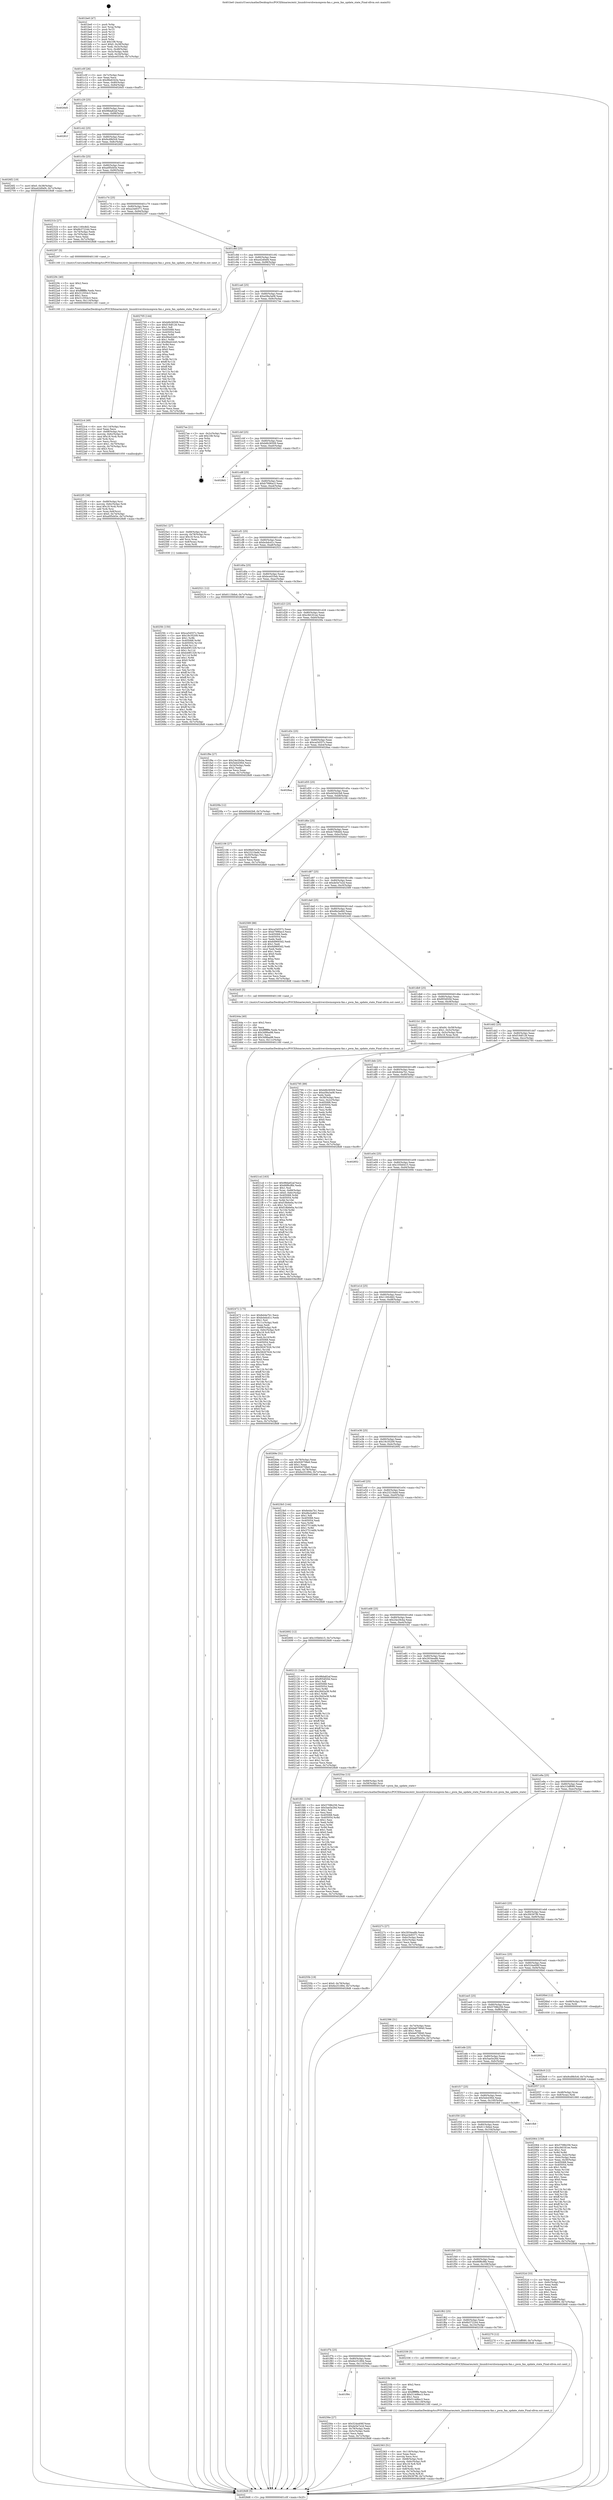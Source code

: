 digraph "0x401be0" {
  label = "0x401be0 (/mnt/c/Users/mathe/Desktop/tcc/POCII/binaries/extr_linuxdrivershwmonpwm-fan.c_pwm_fan_update_state_Final-ollvm.out::main(0))"
  labelloc = "t"
  node[shape=record]

  Entry [label="",width=0.3,height=0.3,shape=circle,fillcolor=black,style=filled]
  "0x401c0f" [label="{
     0x401c0f [26]\l
     | [instrs]\l
     &nbsp;&nbsp;0x401c0f \<+3\>: mov -0x7c(%rbp),%eax\l
     &nbsp;&nbsp;0x401c12 \<+2\>: mov %eax,%ecx\l
     &nbsp;&nbsp;0x401c14 \<+6\>: sub $0x96e6343e,%ecx\l
     &nbsp;&nbsp;0x401c1a \<+3\>: mov %eax,-0x80(%rbp)\l
     &nbsp;&nbsp;0x401c1d \<+6\>: mov %ecx,-0x84(%rbp)\l
     &nbsp;&nbsp;0x401c23 \<+6\>: je 00000000004026d5 \<main+0xaf5\>\l
  }"]
  "0x4026d5" [label="{
     0x4026d5\l
  }", style=dashed]
  "0x401c29" [label="{
     0x401c29 [25]\l
     | [instrs]\l
     &nbsp;&nbsp;0x401c29 \<+5\>: jmp 0000000000401c2e \<main+0x4e\>\l
     &nbsp;&nbsp;0x401c2e \<+3\>: mov -0x80(%rbp),%eax\l
     &nbsp;&nbsp;0x401c31 \<+5\>: sub $0x98da82af,%eax\l
     &nbsp;&nbsp;0x401c36 \<+6\>: mov %eax,-0x88(%rbp)\l
     &nbsp;&nbsp;0x401c3c \<+6\>: je 000000000040281f \<main+0xc3f\>\l
  }"]
  Exit [label="",width=0.3,height=0.3,shape=circle,fillcolor=black,style=filled,peripheries=2]
  "0x40281f" [label="{
     0x40281f\l
  }", style=dashed]
  "0x401c42" [label="{
     0x401c42 [25]\l
     | [instrs]\l
     &nbsp;&nbsp;0x401c42 \<+5\>: jmp 0000000000401c47 \<main+0x67\>\l
     &nbsp;&nbsp;0x401c47 \<+3\>: mov -0x80(%rbp),%eax\l
     &nbsp;&nbsp;0x401c4a \<+5\>: sub $0x9cd9b5c6,%eax\l
     &nbsp;&nbsp;0x401c4f \<+6\>: mov %eax,-0x8c(%rbp)\l
     &nbsp;&nbsp;0x401c55 \<+6\>: je 00000000004026f2 \<main+0xb12\>\l
  }"]
  "0x4026c9" [label="{
     0x4026c9 [12]\l
     | [instrs]\l
     &nbsp;&nbsp;0x4026c9 \<+7\>: movl $0x9cd9b5c6,-0x7c(%rbp)\l
     &nbsp;&nbsp;0x4026d0 \<+5\>: jmp 00000000004028d8 \<main+0xcf8\>\l
  }"]
  "0x4026f2" [label="{
     0x4026f2 [19]\l
     | [instrs]\l
     &nbsp;&nbsp;0x4026f2 \<+7\>: movl $0x0,-0x38(%rbp)\l
     &nbsp;&nbsp;0x4026f9 \<+7\>: movl $0xa42d0ef4,-0x7c(%rbp)\l
     &nbsp;&nbsp;0x402700 \<+5\>: jmp 00000000004028d8 \<main+0xcf8\>\l
  }"]
  "0x401c5b" [label="{
     0x401c5b [25]\l
     | [instrs]\l
     &nbsp;&nbsp;0x401c5b \<+5\>: jmp 0000000000401c60 \<main+0x80\>\l
     &nbsp;&nbsp;0x401c60 \<+3\>: mov -0x80(%rbp),%eax\l
     &nbsp;&nbsp;0x401c63 \<+5\>: sub $0xa0f5d45e,%eax\l
     &nbsp;&nbsp;0x401c68 \<+6\>: mov %eax,-0x90(%rbp)\l
     &nbsp;&nbsp;0x401c6e \<+6\>: je 000000000040231b \<main+0x73b\>\l
  }"]
  "0x4025fc" [label="{
     0x4025fc [150]\l
     | [instrs]\l
     &nbsp;&nbsp;0x4025fc \<+5\>: mov $0xca54557c,%edx\l
     &nbsp;&nbsp;0x402601 \<+5\>: mov $0x19c35209,%esi\l
     &nbsp;&nbsp;0x402606 \<+3\>: mov $0x1,%r8b\l
     &nbsp;&nbsp;0x402609 \<+8\>: mov 0x405068,%r9d\l
     &nbsp;&nbsp;0x402611 \<+8\>: mov 0x405054,%r10d\l
     &nbsp;&nbsp;0x402619 \<+3\>: mov %r9d,%r11d\l
     &nbsp;&nbsp;0x40261c \<+7\>: add $0xb49f1329,%r11d\l
     &nbsp;&nbsp;0x402623 \<+4\>: sub $0x1,%r11d\l
     &nbsp;&nbsp;0x402627 \<+7\>: sub $0xb49f1329,%r11d\l
     &nbsp;&nbsp;0x40262e \<+4\>: imul %r11d,%r9d\l
     &nbsp;&nbsp;0x402632 \<+4\>: and $0x1,%r9d\l
     &nbsp;&nbsp;0x402636 \<+4\>: cmp $0x0,%r9d\l
     &nbsp;&nbsp;0x40263a \<+3\>: sete %bl\l
     &nbsp;&nbsp;0x40263d \<+4\>: cmp $0xa,%r10d\l
     &nbsp;&nbsp;0x402641 \<+4\>: setl %r14b\l
     &nbsp;&nbsp;0x402645 \<+3\>: mov %bl,%r15b\l
     &nbsp;&nbsp;0x402648 \<+4\>: xor $0xff,%r15b\l
     &nbsp;&nbsp;0x40264c \<+3\>: mov %r14b,%r12b\l
     &nbsp;&nbsp;0x40264f \<+4\>: xor $0xff,%r12b\l
     &nbsp;&nbsp;0x402653 \<+4\>: xor $0x1,%r8b\l
     &nbsp;&nbsp;0x402657 \<+3\>: mov %r15b,%r13b\l
     &nbsp;&nbsp;0x40265a \<+4\>: and $0xff,%r13b\l
     &nbsp;&nbsp;0x40265e \<+3\>: and %r8b,%bl\l
     &nbsp;&nbsp;0x402661 \<+3\>: mov %r12b,%al\l
     &nbsp;&nbsp;0x402664 \<+2\>: and $0xff,%al\l
     &nbsp;&nbsp;0x402666 \<+3\>: and %r8b,%r14b\l
     &nbsp;&nbsp;0x402669 \<+3\>: or %bl,%r13b\l
     &nbsp;&nbsp;0x40266c \<+3\>: or %r14b,%al\l
     &nbsp;&nbsp;0x40266f \<+3\>: xor %al,%r13b\l
     &nbsp;&nbsp;0x402672 \<+3\>: or %r12b,%r15b\l
     &nbsp;&nbsp;0x402675 \<+4\>: xor $0xff,%r15b\l
     &nbsp;&nbsp;0x402679 \<+4\>: or $0x1,%r8b\l
     &nbsp;&nbsp;0x40267d \<+3\>: and %r8b,%r15b\l
     &nbsp;&nbsp;0x402680 \<+3\>: or %r15b,%r13b\l
     &nbsp;&nbsp;0x402683 \<+4\>: test $0x1,%r13b\l
     &nbsp;&nbsp;0x402687 \<+3\>: cmovne %esi,%edx\l
     &nbsp;&nbsp;0x40268a \<+3\>: mov %edx,-0x7c(%rbp)\l
     &nbsp;&nbsp;0x40268d \<+5\>: jmp 00000000004028d8 \<main+0xcf8\>\l
  }"]
  "0x40231b" [label="{
     0x40231b [27]\l
     | [instrs]\l
     &nbsp;&nbsp;0x40231b \<+5\>: mov $0x1160c8d2,%eax\l
     &nbsp;&nbsp;0x402320 \<+5\>: mov $0x6b372244,%ecx\l
     &nbsp;&nbsp;0x402325 \<+3\>: mov -0x74(%rbp),%edx\l
     &nbsp;&nbsp;0x402328 \<+3\>: cmp -0x70(%rbp),%edx\l
     &nbsp;&nbsp;0x40232b \<+3\>: cmovl %ecx,%eax\l
     &nbsp;&nbsp;0x40232e \<+3\>: mov %eax,-0x7c(%rbp)\l
     &nbsp;&nbsp;0x402331 \<+5\>: jmp 00000000004028d8 \<main+0xcf8\>\l
  }"]
  "0x401c74" [label="{
     0x401c74 [25]\l
     | [instrs]\l
     &nbsp;&nbsp;0x401c74 \<+5\>: jmp 0000000000401c79 \<main+0x99\>\l
     &nbsp;&nbsp;0x401c79 \<+3\>: mov -0x80(%rbp),%eax\l
     &nbsp;&nbsp;0x401c7c \<+5\>: sub $0xa24d0371,%eax\l
     &nbsp;&nbsp;0x401c81 \<+6\>: mov %eax,-0x94(%rbp)\l
     &nbsp;&nbsp;0x401c87 \<+6\>: je 0000000000402297 \<main+0x6b7\>\l
  }"]
  "0x401f94" [label="{
     0x401f94\l
  }", style=dashed]
  "0x402297" [label="{
     0x402297 [5]\l
     | [instrs]\l
     &nbsp;&nbsp;0x402297 \<+5\>: call 0000000000401160 \<next_i\>\l
     | [calls]\l
     &nbsp;&nbsp;0x401160 \{1\} (/mnt/c/Users/mathe/Desktop/tcc/POCII/binaries/extr_linuxdrivershwmonpwm-fan.c_pwm_fan_update_state_Final-ollvm.out::next_i)\l
  }"]
  "0x401c8d" [label="{
     0x401c8d [25]\l
     | [instrs]\l
     &nbsp;&nbsp;0x401c8d \<+5\>: jmp 0000000000401c92 \<main+0xb2\>\l
     &nbsp;&nbsp;0x401c92 \<+3\>: mov -0x80(%rbp),%eax\l
     &nbsp;&nbsp;0x401c95 \<+5\>: sub $0xa42d0ef4,%eax\l
     &nbsp;&nbsp;0x401c9a \<+6\>: mov %eax,-0x98(%rbp)\l
     &nbsp;&nbsp;0x401ca0 \<+6\>: je 0000000000402705 \<main+0xb25\>\l
  }"]
  "0x40256e" [label="{
     0x40256e [27]\l
     | [instrs]\l
     &nbsp;&nbsp;0x40256e \<+5\>: mov $0x524a406f,%eax\l
     &nbsp;&nbsp;0x402573 \<+5\>: mov $0xde5e7e2d,%ecx\l
     &nbsp;&nbsp;0x402578 \<+3\>: mov -0x78(%rbp),%edx\l
     &nbsp;&nbsp;0x40257b \<+3\>: cmp -0x5c(%rbp),%edx\l
     &nbsp;&nbsp;0x40257e \<+3\>: cmovl %ecx,%eax\l
     &nbsp;&nbsp;0x402581 \<+3\>: mov %eax,-0x7c(%rbp)\l
     &nbsp;&nbsp;0x402584 \<+5\>: jmp 00000000004028d8 \<main+0xcf8\>\l
  }"]
  "0x402705" [label="{
     0x402705 [144]\l
     | [instrs]\l
     &nbsp;&nbsp;0x402705 \<+5\>: mov $0xb6b36509,%eax\l
     &nbsp;&nbsp;0x40270a \<+5\>: mov $0xf19df128,%ecx\l
     &nbsp;&nbsp;0x40270f \<+2\>: mov $0x1,%dl\l
     &nbsp;&nbsp;0x402711 \<+7\>: mov 0x405068,%esi\l
     &nbsp;&nbsp;0x402718 \<+7\>: mov 0x405054,%edi\l
     &nbsp;&nbsp;0x40271f \<+3\>: mov %esi,%r8d\l
     &nbsp;&nbsp;0x402722 \<+7\>: add $0x96ed2445,%r8d\l
     &nbsp;&nbsp;0x402729 \<+4\>: sub $0x1,%r8d\l
     &nbsp;&nbsp;0x40272d \<+7\>: sub $0x96ed2445,%r8d\l
     &nbsp;&nbsp;0x402734 \<+4\>: imul %r8d,%esi\l
     &nbsp;&nbsp;0x402738 \<+3\>: and $0x1,%esi\l
     &nbsp;&nbsp;0x40273b \<+3\>: cmp $0x0,%esi\l
     &nbsp;&nbsp;0x40273e \<+4\>: sete %r9b\l
     &nbsp;&nbsp;0x402742 \<+3\>: cmp $0xa,%edi\l
     &nbsp;&nbsp;0x402745 \<+4\>: setl %r10b\l
     &nbsp;&nbsp;0x402749 \<+3\>: mov %r9b,%r11b\l
     &nbsp;&nbsp;0x40274c \<+4\>: xor $0xff,%r11b\l
     &nbsp;&nbsp;0x402750 \<+3\>: mov %r10b,%bl\l
     &nbsp;&nbsp;0x402753 \<+3\>: xor $0xff,%bl\l
     &nbsp;&nbsp;0x402756 \<+3\>: xor $0x0,%dl\l
     &nbsp;&nbsp;0x402759 \<+3\>: mov %r11b,%r14b\l
     &nbsp;&nbsp;0x40275c \<+4\>: and $0x0,%r14b\l
     &nbsp;&nbsp;0x402760 \<+3\>: and %dl,%r9b\l
     &nbsp;&nbsp;0x402763 \<+3\>: mov %bl,%r15b\l
     &nbsp;&nbsp;0x402766 \<+4\>: and $0x0,%r15b\l
     &nbsp;&nbsp;0x40276a \<+3\>: and %dl,%r10b\l
     &nbsp;&nbsp;0x40276d \<+3\>: or %r9b,%r14b\l
     &nbsp;&nbsp;0x402770 \<+3\>: or %r10b,%r15b\l
     &nbsp;&nbsp;0x402773 \<+3\>: xor %r15b,%r14b\l
     &nbsp;&nbsp;0x402776 \<+3\>: or %bl,%r11b\l
     &nbsp;&nbsp;0x402779 \<+4\>: xor $0xff,%r11b\l
     &nbsp;&nbsp;0x40277d \<+3\>: or $0x0,%dl\l
     &nbsp;&nbsp;0x402780 \<+3\>: and %dl,%r11b\l
     &nbsp;&nbsp;0x402783 \<+3\>: or %r11b,%r14b\l
     &nbsp;&nbsp;0x402786 \<+4\>: test $0x1,%r14b\l
     &nbsp;&nbsp;0x40278a \<+3\>: cmovne %ecx,%eax\l
     &nbsp;&nbsp;0x40278d \<+3\>: mov %eax,-0x7c(%rbp)\l
     &nbsp;&nbsp;0x402790 \<+5\>: jmp 00000000004028d8 \<main+0xcf8\>\l
  }"]
  "0x401ca6" [label="{
     0x401ca6 [25]\l
     | [instrs]\l
     &nbsp;&nbsp;0x401ca6 \<+5\>: jmp 0000000000401cab \<main+0xcb\>\l
     &nbsp;&nbsp;0x401cab \<+3\>: mov -0x80(%rbp),%eax\l
     &nbsp;&nbsp;0x401cae \<+5\>: sub $0xa58a3a08,%eax\l
     &nbsp;&nbsp;0x401cb3 \<+6\>: mov %eax,-0x9c(%rbp)\l
     &nbsp;&nbsp;0x401cb9 \<+6\>: je 00000000004027ee \<main+0xc0e\>\l
  }"]
  "0x40255b" [label="{
     0x40255b [19]\l
     | [instrs]\l
     &nbsp;&nbsp;0x40255b \<+7\>: movl $0x0,-0x78(%rbp)\l
     &nbsp;&nbsp;0x402562 \<+7\>: movl $0x6e251894,-0x7c(%rbp)\l
     &nbsp;&nbsp;0x402569 \<+5\>: jmp 00000000004028d8 \<main+0xcf8\>\l
  }"]
  "0x4027ee" [label="{
     0x4027ee [21]\l
     | [instrs]\l
     &nbsp;&nbsp;0x4027ee \<+3\>: mov -0x2c(%rbp),%eax\l
     &nbsp;&nbsp;0x4027f1 \<+7\>: add $0x108,%rsp\l
     &nbsp;&nbsp;0x4027f8 \<+1\>: pop %rbx\l
     &nbsp;&nbsp;0x4027f9 \<+2\>: pop %r12\l
     &nbsp;&nbsp;0x4027fb \<+2\>: pop %r13\l
     &nbsp;&nbsp;0x4027fd \<+2\>: pop %r14\l
     &nbsp;&nbsp;0x4027ff \<+2\>: pop %r15\l
     &nbsp;&nbsp;0x402801 \<+1\>: pop %rbp\l
     &nbsp;&nbsp;0x402802 \<+1\>: ret\l
  }"]
  "0x401cbf" [label="{
     0x401cbf [25]\l
     | [instrs]\l
     &nbsp;&nbsp;0x401cbf \<+5\>: jmp 0000000000401cc4 \<main+0xe4\>\l
     &nbsp;&nbsp;0x401cc4 \<+3\>: mov -0x80(%rbp),%eax\l
     &nbsp;&nbsp;0x401cc7 \<+5\>: sub $0xb6b36509,%eax\l
     &nbsp;&nbsp;0x401ccc \<+6\>: mov %eax,-0xa0(%rbp)\l
     &nbsp;&nbsp;0x401cd2 \<+6\>: je 00000000004028d1 \<main+0xcf1\>\l
  }"]
  "0x402472" [label="{
     0x402472 [175]\l
     | [instrs]\l
     &nbsp;&nbsp;0x402472 \<+5\>: mov $0xfe44a7b1,%ecx\l
     &nbsp;&nbsp;0x402477 \<+5\>: mov $0xbcbdcd1c,%edx\l
     &nbsp;&nbsp;0x40247c \<+3\>: mov $0x1,%sil\l
     &nbsp;&nbsp;0x40247f \<+6\>: mov -0x11c(%rbp),%edi\l
     &nbsp;&nbsp;0x402485 \<+3\>: imul %eax,%edi\l
     &nbsp;&nbsp;0x402488 \<+4\>: mov -0x68(%rbp),%r8\l
     &nbsp;&nbsp;0x40248c \<+4\>: movslq -0x6c(%rbp),%r9\l
     &nbsp;&nbsp;0x402490 \<+4\>: imul $0x18,%r9,%r9\l
     &nbsp;&nbsp;0x402494 \<+3\>: add %r9,%r8\l
     &nbsp;&nbsp;0x402497 \<+4\>: mov %edi,0x10(%r8)\l
     &nbsp;&nbsp;0x40249b \<+7\>: mov 0x405068,%eax\l
     &nbsp;&nbsp;0x4024a2 \<+7\>: mov 0x405054,%edi\l
     &nbsp;&nbsp;0x4024a9 \<+3\>: mov %eax,%r10d\l
     &nbsp;&nbsp;0x4024ac \<+7\>: sub $0x58267626,%r10d\l
     &nbsp;&nbsp;0x4024b3 \<+4\>: sub $0x1,%r10d\l
     &nbsp;&nbsp;0x4024b7 \<+7\>: add $0x58267626,%r10d\l
     &nbsp;&nbsp;0x4024be \<+4\>: imul %r10d,%eax\l
     &nbsp;&nbsp;0x4024c2 \<+3\>: and $0x1,%eax\l
     &nbsp;&nbsp;0x4024c5 \<+3\>: cmp $0x0,%eax\l
     &nbsp;&nbsp;0x4024c8 \<+4\>: sete %r11b\l
     &nbsp;&nbsp;0x4024cc \<+3\>: cmp $0xa,%edi\l
     &nbsp;&nbsp;0x4024cf \<+3\>: setl %bl\l
     &nbsp;&nbsp;0x4024d2 \<+3\>: mov %r11b,%r14b\l
     &nbsp;&nbsp;0x4024d5 \<+4\>: xor $0xff,%r14b\l
     &nbsp;&nbsp;0x4024d9 \<+3\>: mov %bl,%r15b\l
     &nbsp;&nbsp;0x4024dc \<+4\>: xor $0xff,%r15b\l
     &nbsp;&nbsp;0x4024e0 \<+4\>: xor $0x0,%sil\l
     &nbsp;&nbsp;0x4024e4 \<+3\>: mov %r14b,%r12b\l
     &nbsp;&nbsp;0x4024e7 \<+4\>: and $0x0,%r12b\l
     &nbsp;&nbsp;0x4024eb \<+3\>: and %sil,%r11b\l
     &nbsp;&nbsp;0x4024ee \<+3\>: mov %r15b,%r13b\l
     &nbsp;&nbsp;0x4024f1 \<+4\>: and $0x0,%r13b\l
     &nbsp;&nbsp;0x4024f5 \<+3\>: and %sil,%bl\l
     &nbsp;&nbsp;0x4024f8 \<+3\>: or %r11b,%r12b\l
     &nbsp;&nbsp;0x4024fb \<+3\>: or %bl,%r13b\l
     &nbsp;&nbsp;0x4024fe \<+3\>: xor %r13b,%r12b\l
     &nbsp;&nbsp;0x402501 \<+3\>: or %r15b,%r14b\l
     &nbsp;&nbsp;0x402504 \<+4\>: xor $0xff,%r14b\l
     &nbsp;&nbsp;0x402508 \<+4\>: or $0x0,%sil\l
     &nbsp;&nbsp;0x40250c \<+3\>: and %sil,%r14b\l
     &nbsp;&nbsp;0x40250f \<+3\>: or %r14b,%r12b\l
     &nbsp;&nbsp;0x402512 \<+4\>: test $0x1,%r12b\l
     &nbsp;&nbsp;0x402516 \<+3\>: cmovne %edx,%ecx\l
     &nbsp;&nbsp;0x402519 \<+3\>: mov %ecx,-0x7c(%rbp)\l
     &nbsp;&nbsp;0x40251c \<+5\>: jmp 00000000004028d8 \<main+0xcf8\>\l
  }"]
  "0x4028d1" [label="{
     0x4028d1\l
  }", style=dashed]
  "0x401cd8" [label="{
     0x401cd8 [25]\l
     | [instrs]\l
     &nbsp;&nbsp;0x401cd8 \<+5\>: jmp 0000000000401cdd \<main+0xfd\>\l
     &nbsp;&nbsp;0x401cdd \<+3\>: mov -0x80(%rbp),%eax\l
     &nbsp;&nbsp;0x401ce0 \<+5\>: sub $0xb7996ac3,%eax\l
     &nbsp;&nbsp;0x401ce5 \<+6\>: mov %eax,-0xa4(%rbp)\l
     &nbsp;&nbsp;0x401ceb \<+6\>: je 00000000004025e1 \<main+0xa01\>\l
  }"]
  "0x40244a" [label="{
     0x40244a [40]\l
     | [instrs]\l
     &nbsp;&nbsp;0x40244a \<+5\>: mov $0x2,%ecx\l
     &nbsp;&nbsp;0x40244f \<+1\>: cltd\l
     &nbsp;&nbsp;0x402450 \<+2\>: idiv %ecx\l
     &nbsp;&nbsp;0x402452 \<+6\>: imul $0xfffffffe,%edx,%ecx\l
     &nbsp;&nbsp;0x402458 \<+6\>: sub $0x3d9faa98,%ecx\l
     &nbsp;&nbsp;0x40245e \<+3\>: add $0x1,%ecx\l
     &nbsp;&nbsp;0x402461 \<+6\>: add $0x3d9faa98,%ecx\l
     &nbsp;&nbsp;0x402467 \<+6\>: mov %ecx,-0x11c(%rbp)\l
     &nbsp;&nbsp;0x40246d \<+5\>: call 0000000000401160 \<next_i\>\l
     | [calls]\l
     &nbsp;&nbsp;0x401160 \{1\} (/mnt/c/Users/mathe/Desktop/tcc/POCII/binaries/extr_linuxdrivershwmonpwm-fan.c_pwm_fan_update_state_Final-ollvm.out::next_i)\l
  }"]
  "0x4025e1" [label="{
     0x4025e1 [27]\l
     | [instrs]\l
     &nbsp;&nbsp;0x4025e1 \<+4\>: mov -0x68(%rbp),%rax\l
     &nbsp;&nbsp;0x4025e5 \<+4\>: movslq -0x78(%rbp),%rcx\l
     &nbsp;&nbsp;0x4025e9 \<+4\>: imul $0x18,%rcx,%rcx\l
     &nbsp;&nbsp;0x4025ed \<+3\>: add %rcx,%rax\l
     &nbsp;&nbsp;0x4025f0 \<+4\>: mov 0x8(%rax),%rax\l
     &nbsp;&nbsp;0x4025f4 \<+3\>: mov %rax,%rdi\l
     &nbsp;&nbsp;0x4025f7 \<+5\>: call 0000000000401030 \<free@plt\>\l
     | [calls]\l
     &nbsp;&nbsp;0x401030 \{1\} (unknown)\l
  }"]
  "0x401cf1" [label="{
     0x401cf1 [25]\l
     | [instrs]\l
     &nbsp;&nbsp;0x401cf1 \<+5\>: jmp 0000000000401cf6 \<main+0x116\>\l
     &nbsp;&nbsp;0x401cf6 \<+3\>: mov -0x80(%rbp),%eax\l
     &nbsp;&nbsp;0x401cf9 \<+5\>: sub $0xbcbdcd1c,%eax\l
     &nbsp;&nbsp;0x401cfe \<+6\>: mov %eax,-0xa8(%rbp)\l
     &nbsp;&nbsp;0x401d04 \<+6\>: je 0000000000402521 \<main+0x941\>\l
  }"]
  "0x402363" [label="{
     0x402363 [51]\l
     | [instrs]\l
     &nbsp;&nbsp;0x402363 \<+6\>: mov -0x118(%rbp),%ecx\l
     &nbsp;&nbsp;0x402369 \<+3\>: imul %eax,%ecx\l
     &nbsp;&nbsp;0x40236c \<+3\>: movslq %ecx,%rsi\l
     &nbsp;&nbsp;0x40236f \<+4\>: mov -0x68(%rbp),%rdi\l
     &nbsp;&nbsp;0x402373 \<+4\>: movslq -0x6c(%rbp),%r8\l
     &nbsp;&nbsp;0x402377 \<+4\>: imul $0x18,%r8,%r8\l
     &nbsp;&nbsp;0x40237b \<+3\>: add %r8,%rdi\l
     &nbsp;&nbsp;0x40237e \<+4\>: mov 0x8(%rdi),%rdi\l
     &nbsp;&nbsp;0x402382 \<+4\>: movslq -0x74(%rbp),%r8\l
     &nbsp;&nbsp;0x402386 \<+4\>: mov %rsi,(%rdi,%r8,8)\l
     &nbsp;&nbsp;0x40238a \<+7\>: movl $0x3f4397f6,-0x7c(%rbp)\l
     &nbsp;&nbsp;0x402391 \<+5\>: jmp 00000000004028d8 \<main+0xcf8\>\l
  }"]
  "0x402521" [label="{
     0x402521 [12]\l
     | [instrs]\l
     &nbsp;&nbsp;0x402521 \<+7\>: movl $0x6113bfa4,-0x7c(%rbp)\l
     &nbsp;&nbsp;0x402528 \<+5\>: jmp 00000000004028d8 \<main+0xcf8\>\l
  }"]
  "0x401d0a" [label="{
     0x401d0a [25]\l
     | [instrs]\l
     &nbsp;&nbsp;0x401d0a \<+5\>: jmp 0000000000401d0f \<main+0x12f\>\l
     &nbsp;&nbsp;0x401d0f \<+3\>: mov -0x80(%rbp),%eax\l
     &nbsp;&nbsp;0x401d12 \<+5\>: sub $0xbce033eb,%eax\l
     &nbsp;&nbsp;0x401d17 \<+6\>: mov %eax,-0xac(%rbp)\l
     &nbsp;&nbsp;0x401d1d \<+6\>: je 0000000000401f9e \<main+0x3be\>\l
  }"]
  "0x40233b" [label="{
     0x40233b [40]\l
     | [instrs]\l
     &nbsp;&nbsp;0x40233b \<+5\>: mov $0x2,%ecx\l
     &nbsp;&nbsp;0x402340 \<+1\>: cltd\l
     &nbsp;&nbsp;0x402341 \<+2\>: idiv %ecx\l
     &nbsp;&nbsp;0x402343 \<+6\>: imul $0xfffffffe,%edx,%ecx\l
     &nbsp;&nbsp;0x402349 \<+6\>: add $0x514d8ec3,%ecx\l
     &nbsp;&nbsp;0x40234f \<+3\>: add $0x1,%ecx\l
     &nbsp;&nbsp;0x402352 \<+6\>: sub $0x514d8ec3,%ecx\l
     &nbsp;&nbsp;0x402358 \<+6\>: mov %ecx,-0x118(%rbp)\l
     &nbsp;&nbsp;0x40235e \<+5\>: call 0000000000401160 \<next_i\>\l
     | [calls]\l
     &nbsp;&nbsp;0x401160 \{1\} (/mnt/c/Users/mathe/Desktop/tcc/POCII/binaries/extr_linuxdrivershwmonpwm-fan.c_pwm_fan_update_state_Final-ollvm.out::next_i)\l
  }"]
  "0x401f9e" [label="{
     0x401f9e [27]\l
     | [instrs]\l
     &nbsp;&nbsp;0x401f9e \<+5\>: mov $0x24e29cba,%eax\l
     &nbsp;&nbsp;0x401fa3 \<+5\>: mov $0x5eb43f44,%ecx\l
     &nbsp;&nbsp;0x401fa8 \<+3\>: mov -0x34(%rbp),%edx\l
     &nbsp;&nbsp;0x401fab \<+3\>: cmp $0x2,%edx\l
     &nbsp;&nbsp;0x401fae \<+3\>: cmovne %ecx,%eax\l
     &nbsp;&nbsp;0x401fb1 \<+3\>: mov %eax,-0x7c(%rbp)\l
     &nbsp;&nbsp;0x401fb4 \<+5\>: jmp 00000000004028d8 \<main+0xcf8\>\l
  }"]
  "0x401d23" [label="{
     0x401d23 [25]\l
     | [instrs]\l
     &nbsp;&nbsp;0x401d23 \<+5\>: jmp 0000000000401d28 \<main+0x148\>\l
     &nbsp;&nbsp;0x401d28 \<+3\>: mov -0x80(%rbp),%eax\l
     &nbsp;&nbsp;0x401d2b \<+5\>: sub $0xc9d181ee,%eax\l
     &nbsp;&nbsp;0x401d30 \<+6\>: mov %eax,-0xb0(%rbp)\l
     &nbsp;&nbsp;0x401d36 \<+6\>: je 00000000004020fa \<main+0x51a\>\l
  }"]
  "0x4028d8" [label="{
     0x4028d8 [5]\l
     | [instrs]\l
     &nbsp;&nbsp;0x4028d8 \<+5\>: jmp 0000000000401c0f \<main+0x2f\>\l
  }"]
  "0x401be0" [label="{
     0x401be0 [47]\l
     | [instrs]\l
     &nbsp;&nbsp;0x401be0 \<+1\>: push %rbp\l
     &nbsp;&nbsp;0x401be1 \<+3\>: mov %rsp,%rbp\l
     &nbsp;&nbsp;0x401be4 \<+2\>: push %r15\l
     &nbsp;&nbsp;0x401be6 \<+2\>: push %r14\l
     &nbsp;&nbsp;0x401be8 \<+2\>: push %r13\l
     &nbsp;&nbsp;0x401bea \<+2\>: push %r12\l
     &nbsp;&nbsp;0x401bec \<+1\>: push %rbx\l
     &nbsp;&nbsp;0x401bed \<+7\>: sub $0x108,%rsp\l
     &nbsp;&nbsp;0x401bf4 \<+7\>: movl $0x0,-0x38(%rbp)\l
     &nbsp;&nbsp;0x401bfb \<+3\>: mov %edi,-0x3c(%rbp)\l
     &nbsp;&nbsp;0x401bfe \<+4\>: mov %rsi,-0x48(%rbp)\l
     &nbsp;&nbsp;0x401c02 \<+3\>: mov -0x3c(%rbp),%edi\l
     &nbsp;&nbsp;0x401c05 \<+3\>: mov %edi,-0x34(%rbp)\l
     &nbsp;&nbsp;0x401c08 \<+7\>: movl $0xbce033eb,-0x7c(%rbp)\l
  }"]
  "0x401f7b" [label="{
     0x401f7b [25]\l
     | [instrs]\l
     &nbsp;&nbsp;0x401f7b \<+5\>: jmp 0000000000401f80 \<main+0x3a0\>\l
     &nbsp;&nbsp;0x401f80 \<+3\>: mov -0x80(%rbp),%eax\l
     &nbsp;&nbsp;0x401f83 \<+5\>: sub $0x6e251894,%eax\l
     &nbsp;&nbsp;0x401f88 \<+6\>: mov %eax,-0x110(%rbp)\l
     &nbsp;&nbsp;0x401f8e \<+6\>: je 000000000040256e \<main+0x98e\>\l
  }"]
  "0x4020fa" [label="{
     0x4020fa [12]\l
     | [instrs]\l
     &nbsp;&nbsp;0x4020fa \<+7\>: movl $0xd45d42b8,-0x7c(%rbp)\l
     &nbsp;&nbsp;0x402101 \<+5\>: jmp 00000000004028d8 \<main+0xcf8\>\l
  }"]
  "0x401d3c" [label="{
     0x401d3c [25]\l
     | [instrs]\l
     &nbsp;&nbsp;0x401d3c \<+5\>: jmp 0000000000401d41 \<main+0x161\>\l
     &nbsp;&nbsp;0x401d41 \<+3\>: mov -0x80(%rbp),%eax\l
     &nbsp;&nbsp;0x401d44 \<+5\>: sub $0xca54557c,%eax\l
     &nbsp;&nbsp;0x401d49 \<+6\>: mov %eax,-0xb4(%rbp)\l
     &nbsp;&nbsp;0x401d4f \<+6\>: je 00000000004028aa \<main+0xcca\>\l
  }"]
  "0x402336" [label="{
     0x402336 [5]\l
     | [instrs]\l
     &nbsp;&nbsp;0x402336 \<+5\>: call 0000000000401160 \<next_i\>\l
     | [calls]\l
     &nbsp;&nbsp;0x401160 \{1\} (/mnt/c/Users/mathe/Desktop/tcc/POCII/binaries/extr_linuxdrivershwmonpwm-fan.c_pwm_fan_update_state_Final-ollvm.out::next_i)\l
  }"]
  "0x4028aa" [label="{
     0x4028aa\l
  }", style=dashed]
  "0x401d55" [label="{
     0x401d55 [25]\l
     | [instrs]\l
     &nbsp;&nbsp;0x401d55 \<+5\>: jmp 0000000000401d5a \<main+0x17a\>\l
     &nbsp;&nbsp;0x401d5a \<+3\>: mov -0x80(%rbp),%eax\l
     &nbsp;&nbsp;0x401d5d \<+5\>: sub $0xd45d42b8,%eax\l
     &nbsp;&nbsp;0x401d62 \<+6\>: mov %eax,-0xb8(%rbp)\l
     &nbsp;&nbsp;0x401d68 \<+6\>: je 0000000000402106 \<main+0x526\>\l
  }"]
  "0x4022f5" [label="{
     0x4022f5 [38]\l
     | [instrs]\l
     &nbsp;&nbsp;0x4022f5 \<+4\>: mov -0x68(%rbp),%rsi\l
     &nbsp;&nbsp;0x4022f9 \<+4\>: movslq -0x6c(%rbp),%rdi\l
     &nbsp;&nbsp;0x4022fd \<+4\>: imul $0x18,%rdi,%rdi\l
     &nbsp;&nbsp;0x402301 \<+3\>: add %rdi,%rsi\l
     &nbsp;&nbsp;0x402304 \<+4\>: mov %rax,0x8(%rsi)\l
     &nbsp;&nbsp;0x402308 \<+7\>: movl $0x0,-0x74(%rbp)\l
     &nbsp;&nbsp;0x40230f \<+7\>: movl $0xa0f5d45e,-0x7c(%rbp)\l
     &nbsp;&nbsp;0x402316 \<+5\>: jmp 00000000004028d8 \<main+0xcf8\>\l
  }"]
  "0x402106" [label="{
     0x402106 [27]\l
     | [instrs]\l
     &nbsp;&nbsp;0x402106 \<+5\>: mov $0x96e6343e,%eax\l
     &nbsp;&nbsp;0x40210b \<+5\>: mov $0x2321fadd,%ecx\l
     &nbsp;&nbsp;0x402110 \<+3\>: mov -0x30(%rbp),%edx\l
     &nbsp;&nbsp;0x402113 \<+3\>: cmp $0x0,%edx\l
     &nbsp;&nbsp;0x402116 \<+3\>: cmove %ecx,%eax\l
     &nbsp;&nbsp;0x402119 \<+3\>: mov %eax,-0x7c(%rbp)\l
     &nbsp;&nbsp;0x40211c \<+5\>: jmp 00000000004028d8 \<main+0xcf8\>\l
  }"]
  "0x401d6e" [label="{
     0x401d6e [25]\l
     | [instrs]\l
     &nbsp;&nbsp;0x401d6e \<+5\>: jmp 0000000000401d73 \<main+0x193\>\l
     &nbsp;&nbsp;0x401d73 \<+3\>: mov -0x80(%rbp),%eax\l
     &nbsp;&nbsp;0x401d76 \<+5\>: sub $0xdc708dd4,%eax\l
     &nbsp;&nbsp;0x401d7b \<+6\>: mov %eax,-0xbc(%rbp)\l
     &nbsp;&nbsp;0x401d81 \<+6\>: je 00000000004026e1 \<main+0xb01\>\l
  }"]
  "0x4022c4" [label="{
     0x4022c4 [49]\l
     | [instrs]\l
     &nbsp;&nbsp;0x4022c4 \<+6\>: mov -0x114(%rbp),%ecx\l
     &nbsp;&nbsp;0x4022ca \<+3\>: imul %eax,%ecx\l
     &nbsp;&nbsp;0x4022cd \<+4\>: mov -0x68(%rbp),%rsi\l
     &nbsp;&nbsp;0x4022d1 \<+4\>: movslq -0x6c(%rbp),%rdi\l
     &nbsp;&nbsp;0x4022d5 \<+4\>: imul $0x18,%rdi,%rdi\l
     &nbsp;&nbsp;0x4022d9 \<+3\>: add %rdi,%rsi\l
     &nbsp;&nbsp;0x4022dc \<+2\>: mov %ecx,(%rsi)\l
     &nbsp;&nbsp;0x4022de \<+7\>: movl $0x1,-0x70(%rbp)\l
     &nbsp;&nbsp;0x4022e5 \<+4\>: movslq -0x70(%rbp),%rsi\l
     &nbsp;&nbsp;0x4022e9 \<+4\>: shl $0x3,%rsi\l
     &nbsp;&nbsp;0x4022ed \<+3\>: mov %rsi,%rdi\l
     &nbsp;&nbsp;0x4022f0 \<+5\>: call 0000000000401050 \<malloc@plt\>\l
     | [calls]\l
     &nbsp;&nbsp;0x401050 \{1\} (unknown)\l
  }"]
  "0x4026e1" [label="{
     0x4026e1\l
  }", style=dashed]
  "0x401d87" [label="{
     0x401d87 [25]\l
     | [instrs]\l
     &nbsp;&nbsp;0x401d87 \<+5\>: jmp 0000000000401d8c \<main+0x1ac\>\l
     &nbsp;&nbsp;0x401d8c \<+3\>: mov -0x80(%rbp),%eax\l
     &nbsp;&nbsp;0x401d8f \<+5\>: sub $0xde5e7e2d,%eax\l
     &nbsp;&nbsp;0x401d94 \<+6\>: mov %eax,-0xc0(%rbp)\l
     &nbsp;&nbsp;0x401d9a \<+6\>: je 0000000000402589 \<main+0x9a9\>\l
  }"]
  "0x40229c" [label="{
     0x40229c [40]\l
     | [instrs]\l
     &nbsp;&nbsp;0x40229c \<+5\>: mov $0x2,%ecx\l
     &nbsp;&nbsp;0x4022a1 \<+1\>: cltd\l
     &nbsp;&nbsp;0x4022a2 \<+2\>: idiv %ecx\l
     &nbsp;&nbsp;0x4022a4 \<+6\>: imul $0xfffffffe,%edx,%ecx\l
     &nbsp;&nbsp;0x4022aa \<+6\>: add $0x312554c3,%ecx\l
     &nbsp;&nbsp;0x4022b0 \<+3\>: add $0x1,%ecx\l
     &nbsp;&nbsp;0x4022b3 \<+6\>: sub $0x312554c3,%ecx\l
     &nbsp;&nbsp;0x4022b9 \<+6\>: mov %ecx,-0x114(%rbp)\l
     &nbsp;&nbsp;0x4022bf \<+5\>: call 0000000000401160 \<next_i\>\l
     | [calls]\l
     &nbsp;&nbsp;0x401160 \{1\} (/mnt/c/Users/mathe/Desktop/tcc/POCII/binaries/extr_linuxdrivershwmonpwm-fan.c_pwm_fan_update_state_Final-ollvm.out::next_i)\l
  }"]
  "0x402589" [label="{
     0x402589 [88]\l
     | [instrs]\l
     &nbsp;&nbsp;0x402589 \<+5\>: mov $0xca54557c,%eax\l
     &nbsp;&nbsp;0x40258e \<+5\>: mov $0xb7996ac3,%ecx\l
     &nbsp;&nbsp;0x402593 \<+7\>: mov 0x405068,%edx\l
     &nbsp;&nbsp;0x40259a \<+7\>: mov 0x405054,%esi\l
     &nbsp;&nbsp;0x4025a1 \<+2\>: mov %edx,%edi\l
     &nbsp;&nbsp;0x4025a3 \<+6\>: add $0x6d9693d2,%edi\l
     &nbsp;&nbsp;0x4025a9 \<+3\>: sub $0x1,%edi\l
     &nbsp;&nbsp;0x4025ac \<+6\>: sub $0x6d9693d2,%edi\l
     &nbsp;&nbsp;0x4025b2 \<+3\>: imul %edi,%edx\l
     &nbsp;&nbsp;0x4025b5 \<+3\>: and $0x1,%edx\l
     &nbsp;&nbsp;0x4025b8 \<+3\>: cmp $0x0,%edx\l
     &nbsp;&nbsp;0x4025bb \<+4\>: sete %r8b\l
     &nbsp;&nbsp;0x4025bf \<+3\>: cmp $0xa,%esi\l
     &nbsp;&nbsp;0x4025c2 \<+4\>: setl %r9b\l
     &nbsp;&nbsp;0x4025c6 \<+3\>: mov %r8b,%r10b\l
     &nbsp;&nbsp;0x4025c9 \<+3\>: and %r9b,%r10b\l
     &nbsp;&nbsp;0x4025cc \<+3\>: xor %r9b,%r8b\l
     &nbsp;&nbsp;0x4025cf \<+3\>: or %r8b,%r10b\l
     &nbsp;&nbsp;0x4025d2 \<+4\>: test $0x1,%r10b\l
     &nbsp;&nbsp;0x4025d6 \<+3\>: cmovne %ecx,%eax\l
     &nbsp;&nbsp;0x4025d9 \<+3\>: mov %eax,-0x7c(%rbp)\l
     &nbsp;&nbsp;0x4025dc \<+5\>: jmp 00000000004028d8 \<main+0xcf8\>\l
  }"]
  "0x401da0" [label="{
     0x401da0 [25]\l
     | [instrs]\l
     &nbsp;&nbsp;0x401da0 \<+5\>: jmp 0000000000401da5 \<main+0x1c5\>\l
     &nbsp;&nbsp;0x401da5 \<+3\>: mov -0x80(%rbp),%eax\l
     &nbsp;&nbsp;0x401da8 \<+5\>: sub $0xdfa2edb0,%eax\l
     &nbsp;&nbsp;0x401dad \<+6\>: mov %eax,-0xc4(%rbp)\l
     &nbsp;&nbsp;0x401db3 \<+6\>: je 0000000000402445 \<main+0x865\>\l
  }"]
  "0x401f62" [label="{
     0x401f62 [25]\l
     | [instrs]\l
     &nbsp;&nbsp;0x401f62 \<+5\>: jmp 0000000000401f67 \<main+0x387\>\l
     &nbsp;&nbsp;0x401f67 \<+3\>: mov -0x80(%rbp),%eax\l
     &nbsp;&nbsp;0x401f6a \<+5\>: sub $0x6b372244,%eax\l
     &nbsp;&nbsp;0x401f6f \<+6\>: mov %eax,-0x10c(%rbp)\l
     &nbsp;&nbsp;0x401f75 \<+6\>: je 0000000000402336 \<main+0x756\>\l
  }"]
  "0x402445" [label="{
     0x402445 [5]\l
     | [instrs]\l
     &nbsp;&nbsp;0x402445 \<+5\>: call 0000000000401160 \<next_i\>\l
     | [calls]\l
     &nbsp;&nbsp;0x401160 \{1\} (/mnt/c/Users/mathe/Desktop/tcc/POCII/binaries/extr_linuxdrivershwmonpwm-fan.c_pwm_fan_update_state_Final-ollvm.out::next_i)\l
  }"]
  "0x401db9" [label="{
     0x401db9 [25]\l
     | [instrs]\l
     &nbsp;&nbsp;0x401db9 \<+5\>: jmp 0000000000401dbe \<main+0x1de\>\l
     &nbsp;&nbsp;0x401dbe \<+3\>: mov -0x80(%rbp),%eax\l
     &nbsp;&nbsp;0x401dc1 \<+5\>: sub $0xf054f20d,%eax\l
     &nbsp;&nbsp;0x401dc6 \<+6\>: mov %eax,-0xc8(%rbp)\l
     &nbsp;&nbsp;0x401dcc \<+6\>: je 00000000004021b1 \<main+0x5d1\>\l
  }"]
  "0x402270" [label="{
     0x402270 [12]\l
     | [instrs]\l
     &nbsp;&nbsp;0x402270 \<+7\>: movl $0x31bff080,-0x7c(%rbp)\l
     &nbsp;&nbsp;0x402277 \<+5\>: jmp 00000000004028d8 \<main+0xcf8\>\l
  }"]
  "0x4021b1" [label="{
     0x4021b1 [28]\l
     | [instrs]\l
     &nbsp;&nbsp;0x4021b1 \<+8\>: movq $0x64,-0x58(%rbp)\l
     &nbsp;&nbsp;0x4021b9 \<+7\>: movl $0x1,-0x5c(%rbp)\l
     &nbsp;&nbsp;0x4021c0 \<+4\>: movslq -0x5c(%rbp),%rax\l
     &nbsp;&nbsp;0x4021c4 \<+4\>: imul $0x18,%rax,%rdi\l
     &nbsp;&nbsp;0x4021c8 \<+5\>: call 0000000000401050 \<malloc@plt\>\l
     | [calls]\l
     &nbsp;&nbsp;0x401050 \{1\} (unknown)\l
  }"]
  "0x401dd2" [label="{
     0x401dd2 [25]\l
     | [instrs]\l
     &nbsp;&nbsp;0x401dd2 \<+5\>: jmp 0000000000401dd7 \<main+0x1f7\>\l
     &nbsp;&nbsp;0x401dd7 \<+3\>: mov -0x80(%rbp),%eax\l
     &nbsp;&nbsp;0x401dda \<+5\>: sub $0xf19df128,%eax\l
     &nbsp;&nbsp;0x401ddf \<+6\>: mov %eax,-0xcc(%rbp)\l
     &nbsp;&nbsp;0x401de5 \<+6\>: je 0000000000402795 \<main+0xbb5\>\l
  }"]
  "0x401f49" [label="{
     0x401f49 [25]\l
     | [instrs]\l
     &nbsp;&nbsp;0x401f49 \<+5\>: jmp 0000000000401f4e \<main+0x36e\>\l
     &nbsp;&nbsp;0x401f4e \<+3\>: mov -0x80(%rbp),%eax\l
     &nbsp;&nbsp;0x401f51 \<+5\>: sub $0x66f6cf6b,%eax\l
     &nbsp;&nbsp;0x401f56 \<+6\>: mov %eax,-0x108(%rbp)\l
     &nbsp;&nbsp;0x401f5c \<+6\>: je 0000000000402270 \<main+0x690\>\l
  }"]
  "0x402795" [label="{
     0x402795 [89]\l
     | [instrs]\l
     &nbsp;&nbsp;0x402795 \<+5\>: mov $0xb6b36509,%eax\l
     &nbsp;&nbsp;0x40279a \<+5\>: mov $0xa58a3a08,%ecx\l
     &nbsp;&nbsp;0x40279f \<+2\>: xor %edx,%edx\l
     &nbsp;&nbsp;0x4027a1 \<+3\>: mov -0x38(%rbp),%esi\l
     &nbsp;&nbsp;0x4027a4 \<+3\>: mov %esi,-0x2c(%rbp)\l
     &nbsp;&nbsp;0x4027a7 \<+7\>: mov 0x405068,%esi\l
     &nbsp;&nbsp;0x4027ae \<+7\>: mov 0x405054,%edi\l
     &nbsp;&nbsp;0x4027b5 \<+3\>: sub $0x1,%edx\l
     &nbsp;&nbsp;0x4027b8 \<+3\>: mov %esi,%r8d\l
     &nbsp;&nbsp;0x4027bb \<+3\>: add %edx,%r8d\l
     &nbsp;&nbsp;0x4027be \<+4\>: imul %r8d,%esi\l
     &nbsp;&nbsp;0x4027c2 \<+3\>: and $0x1,%esi\l
     &nbsp;&nbsp;0x4027c5 \<+3\>: cmp $0x0,%esi\l
     &nbsp;&nbsp;0x4027c8 \<+4\>: sete %r9b\l
     &nbsp;&nbsp;0x4027cc \<+3\>: cmp $0xa,%edi\l
     &nbsp;&nbsp;0x4027cf \<+4\>: setl %r10b\l
     &nbsp;&nbsp;0x4027d3 \<+3\>: mov %r9b,%r11b\l
     &nbsp;&nbsp;0x4027d6 \<+3\>: and %r10b,%r11b\l
     &nbsp;&nbsp;0x4027d9 \<+3\>: xor %r10b,%r9b\l
     &nbsp;&nbsp;0x4027dc \<+3\>: or %r9b,%r11b\l
     &nbsp;&nbsp;0x4027df \<+4\>: test $0x1,%r11b\l
     &nbsp;&nbsp;0x4027e3 \<+3\>: cmovne %ecx,%eax\l
     &nbsp;&nbsp;0x4027e6 \<+3\>: mov %eax,-0x7c(%rbp)\l
     &nbsp;&nbsp;0x4027e9 \<+5\>: jmp 00000000004028d8 \<main+0xcf8\>\l
  }"]
  "0x401deb" [label="{
     0x401deb [25]\l
     | [instrs]\l
     &nbsp;&nbsp;0x401deb \<+5\>: jmp 0000000000401df0 \<main+0x210\>\l
     &nbsp;&nbsp;0x401df0 \<+3\>: mov -0x80(%rbp),%eax\l
     &nbsp;&nbsp;0x401df3 \<+5\>: sub $0xfe44a7b1,%eax\l
     &nbsp;&nbsp;0x401df8 \<+6\>: mov %eax,-0xd0(%rbp)\l
     &nbsp;&nbsp;0x401dfe \<+6\>: je 0000000000402852 \<main+0xc72\>\l
  }"]
  "0x40252d" [label="{
     0x40252d [33]\l
     | [instrs]\l
     &nbsp;&nbsp;0x40252d \<+2\>: xor %eax,%eax\l
     &nbsp;&nbsp;0x40252f \<+3\>: mov -0x6c(%rbp),%ecx\l
     &nbsp;&nbsp;0x402532 \<+2\>: mov %eax,%edx\l
     &nbsp;&nbsp;0x402534 \<+2\>: sub %ecx,%edx\l
     &nbsp;&nbsp;0x402536 \<+2\>: mov %eax,%ecx\l
     &nbsp;&nbsp;0x402538 \<+3\>: sub $0x1,%ecx\l
     &nbsp;&nbsp;0x40253b \<+2\>: add %ecx,%edx\l
     &nbsp;&nbsp;0x40253d \<+2\>: sub %edx,%eax\l
     &nbsp;&nbsp;0x40253f \<+3\>: mov %eax,-0x6c(%rbp)\l
     &nbsp;&nbsp;0x402542 \<+7\>: movl $0x31bff080,-0x7c(%rbp)\l
     &nbsp;&nbsp;0x402549 \<+5\>: jmp 00000000004028d8 \<main+0xcf8\>\l
  }"]
  "0x402852" [label="{
     0x402852\l
  }", style=dashed]
  "0x401e04" [label="{
     0x401e04 [25]\l
     | [instrs]\l
     &nbsp;&nbsp;0x401e04 \<+5\>: jmp 0000000000401e09 \<main+0x229\>\l
     &nbsp;&nbsp;0x401e09 \<+3\>: mov -0x80(%rbp),%eax\l
     &nbsp;&nbsp;0x401e0c \<+5\>: sub $0x105b6415,%eax\l
     &nbsp;&nbsp;0x401e11 \<+6\>: mov %eax,-0xd4(%rbp)\l
     &nbsp;&nbsp;0x401e17 \<+6\>: je 000000000040269e \<main+0xabe\>\l
  }"]
  "0x401f30" [label="{
     0x401f30 [25]\l
     | [instrs]\l
     &nbsp;&nbsp;0x401f30 \<+5\>: jmp 0000000000401f35 \<main+0x355\>\l
     &nbsp;&nbsp;0x401f35 \<+3\>: mov -0x80(%rbp),%eax\l
     &nbsp;&nbsp;0x401f38 \<+5\>: sub $0x6113bfa4,%eax\l
     &nbsp;&nbsp;0x401f3d \<+6\>: mov %eax,-0x104(%rbp)\l
     &nbsp;&nbsp;0x401f43 \<+6\>: je 000000000040252d \<main+0x94d\>\l
  }"]
  "0x40269e" [label="{
     0x40269e [31]\l
     | [instrs]\l
     &nbsp;&nbsp;0x40269e \<+3\>: mov -0x78(%rbp),%eax\l
     &nbsp;&nbsp;0x4026a1 \<+5\>: add $0x926758e6,%eax\l
     &nbsp;&nbsp;0x4026a6 \<+3\>: add $0x1,%eax\l
     &nbsp;&nbsp;0x4026a9 \<+5\>: sub $0x926758e6,%eax\l
     &nbsp;&nbsp;0x4026ae \<+3\>: mov %eax,-0x78(%rbp)\l
     &nbsp;&nbsp;0x4026b1 \<+7\>: movl $0x6e251894,-0x7c(%rbp)\l
     &nbsp;&nbsp;0x4026b8 \<+5\>: jmp 00000000004028d8 \<main+0xcf8\>\l
  }"]
  "0x401e1d" [label="{
     0x401e1d [25]\l
     | [instrs]\l
     &nbsp;&nbsp;0x401e1d \<+5\>: jmp 0000000000401e22 \<main+0x242\>\l
     &nbsp;&nbsp;0x401e22 \<+3\>: mov -0x80(%rbp),%eax\l
     &nbsp;&nbsp;0x401e25 \<+5\>: sub $0x1160c8d2,%eax\l
     &nbsp;&nbsp;0x401e2a \<+6\>: mov %eax,-0xd8(%rbp)\l
     &nbsp;&nbsp;0x401e30 \<+6\>: je 00000000004023b5 \<main+0x7d5\>\l
  }"]
  "0x401fb9" [label="{
     0x401fb9\l
  }", style=dashed]
  "0x4023b5" [label="{
     0x4023b5 [144]\l
     | [instrs]\l
     &nbsp;&nbsp;0x4023b5 \<+5\>: mov $0xfe44a7b1,%eax\l
     &nbsp;&nbsp;0x4023ba \<+5\>: mov $0xdfa2edb0,%ecx\l
     &nbsp;&nbsp;0x4023bf \<+2\>: mov $0x1,%dl\l
     &nbsp;&nbsp;0x4023c1 \<+7\>: mov 0x405068,%esi\l
     &nbsp;&nbsp;0x4023c8 \<+7\>: mov 0x405054,%edi\l
     &nbsp;&nbsp;0x4023cf \<+3\>: mov %esi,%r8d\l
     &nbsp;&nbsp;0x4023d2 \<+7\>: add $0x37514df4,%r8d\l
     &nbsp;&nbsp;0x4023d9 \<+4\>: sub $0x1,%r8d\l
     &nbsp;&nbsp;0x4023dd \<+7\>: sub $0x37514df4,%r8d\l
     &nbsp;&nbsp;0x4023e4 \<+4\>: imul %r8d,%esi\l
     &nbsp;&nbsp;0x4023e8 \<+3\>: and $0x1,%esi\l
     &nbsp;&nbsp;0x4023eb \<+3\>: cmp $0x0,%esi\l
     &nbsp;&nbsp;0x4023ee \<+4\>: sete %r9b\l
     &nbsp;&nbsp;0x4023f2 \<+3\>: cmp $0xa,%edi\l
     &nbsp;&nbsp;0x4023f5 \<+4\>: setl %r10b\l
     &nbsp;&nbsp;0x4023f9 \<+3\>: mov %r9b,%r11b\l
     &nbsp;&nbsp;0x4023fc \<+4\>: xor $0xff,%r11b\l
     &nbsp;&nbsp;0x402400 \<+3\>: mov %r10b,%bl\l
     &nbsp;&nbsp;0x402403 \<+3\>: xor $0xff,%bl\l
     &nbsp;&nbsp;0x402406 \<+3\>: xor $0x0,%dl\l
     &nbsp;&nbsp;0x402409 \<+3\>: mov %r11b,%r14b\l
     &nbsp;&nbsp;0x40240c \<+4\>: and $0x0,%r14b\l
     &nbsp;&nbsp;0x402410 \<+3\>: and %dl,%r9b\l
     &nbsp;&nbsp;0x402413 \<+3\>: mov %bl,%r15b\l
     &nbsp;&nbsp;0x402416 \<+4\>: and $0x0,%r15b\l
     &nbsp;&nbsp;0x40241a \<+3\>: and %dl,%r10b\l
     &nbsp;&nbsp;0x40241d \<+3\>: or %r9b,%r14b\l
     &nbsp;&nbsp;0x402420 \<+3\>: or %r10b,%r15b\l
     &nbsp;&nbsp;0x402423 \<+3\>: xor %r15b,%r14b\l
     &nbsp;&nbsp;0x402426 \<+3\>: or %bl,%r11b\l
     &nbsp;&nbsp;0x402429 \<+4\>: xor $0xff,%r11b\l
     &nbsp;&nbsp;0x40242d \<+3\>: or $0x0,%dl\l
     &nbsp;&nbsp;0x402430 \<+3\>: and %dl,%r11b\l
     &nbsp;&nbsp;0x402433 \<+3\>: or %r11b,%r14b\l
     &nbsp;&nbsp;0x402436 \<+4\>: test $0x1,%r14b\l
     &nbsp;&nbsp;0x40243a \<+3\>: cmovne %ecx,%eax\l
     &nbsp;&nbsp;0x40243d \<+3\>: mov %eax,-0x7c(%rbp)\l
     &nbsp;&nbsp;0x402440 \<+5\>: jmp 00000000004028d8 \<main+0xcf8\>\l
  }"]
  "0x401e36" [label="{
     0x401e36 [25]\l
     | [instrs]\l
     &nbsp;&nbsp;0x401e36 \<+5\>: jmp 0000000000401e3b \<main+0x25b\>\l
     &nbsp;&nbsp;0x401e3b \<+3\>: mov -0x80(%rbp),%eax\l
     &nbsp;&nbsp;0x401e3e \<+5\>: sub $0x19c35209,%eax\l
     &nbsp;&nbsp;0x401e43 \<+6\>: mov %eax,-0xdc(%rbp)\l
     &nbsp;&nbsp;0x401e49 \<+6\>: je 0000000000402692 \<main+0xab2\>\l
  }"]
  "0x4021cd" [label="{
     0x4021cd [163]\l
     | [instrs]\l
     &nbsp;&nbsp;0x4021cd \<+5\>: mov $0x98da82af,%ecx\l
     &nbsp;&nbsp;0x4021d2 \<+5\>: mov $0x66f6cf6b,%edx\l
     &nbsp;&nbsp;0x4021d7 \<+3\>: mov $0x1,%sil\l
     &nbsp;&nbsp;0x4021da \<+4\>: mov %rax,-0x68(%rbp)\l
     &nbsp;&nbsp;0x4021de \<+7\>: movl $0x0,-0x6c(%rbp)\l
     &nbsp;&nbsp;0x4021e5 \<+8\>: mov 0x405068,%r8d\l
     &nbsp;&nbsp;0x4021ed \<+8\>: mov 0x405054,%r9d\l
     &nbsp;&nbsp;0x4021f5 \<+3\>: mov %r8d,%r10d\l
     &nbsp;&nbsp;0x4021f8 \<+7\>: add $0xf18b6e0a,%r10d\l
     &nbsp;&nbsp;0x4021ff \<+4\>: sub $0x1,%r10d\l
     &nbsp;&nbsp;0x402203 \<+7\>: sub $0xf18b6e0a,%r10d\l
     &nbsp;&nbsp;0x40220a \<+4\>: imul %r10d,%r8d\l
     &nbsp;&nbsp;0x40220e \<+4\>: and $0x1,%r8d\l
     &nbsp;&nbsp;0x402212 \<+4\>: cmp $0x0,%r8d\l
     &nbsp;&nbsp;0x402216 \<+4\>: sete %r11b\l
     &nbsp;&nbsp;0x40221a \<+4\>: cmp $0xa,%r9d\l
     &nbsp;&nbsp;0x40221e \<+3\>: setl %bl\l
     &nbsp;&nbsp;0x402221 \<+3\>: mov %r11b,%r14b\l
     &nbsp;&nbsp;0x402224 \<+4\>: xor $0xff,%r14b\l
     &nbsp;&nbsp;0x402228 \<+3\>: mov %bl,%r15b\l
     &nbsp;&nbsp;0x40222b \<+4\>: xor $0xff,%r15b\l
     &nbsp;&nbsp;0x40222f \<+4\>: xor $0x0,%sil\l
     &nbsp;&nbsp;0x402233 \<+3\>: mov %r14b,%r12b\l
     &nbsp;&nbsp;0x402236 \<+4\>: and $0x0,%r12b\l
     &nbsp;&nbsp;0x40223a \<+3\>: and %sil,%r11b\l
     &nbsp;&nbsp;0x40223d \<+3\>: mov %r15b,%r13b\l
     &nbsp;&nbsp;0x402240 \<+4\>: and $0x0,%r13b\l
     &nbsp;&nbsp;0x402244 \<+3\>: and %sil,%bl\l
     &nbsp;&nbsp;0x402247 \<+3\>: or %r11b,%r12b\l
     &nbsp;&nbsp;0x40224a \<+3\>: or %bl,%r13b\l
     &nbsp;&nbsp;0x40224d \<+3\>: xor %r13b,%r12b\l
     &nbsp;&nbsp;0x402250 \<+3\>: or %r15b,%r14b\l
     &nbsp;&nbsp;0x402253 \<+4\>: xor $0xff,%r14b\l
     &nbsp;&nbsp;0x402257 \<+4\>: or $0x0,%sil\l
     &nbsp;&nbsp;0x40225b \<+3\>: and %sil,%r14b\l
     &nbsp;&nbsp;0x40225e \<+3\>: or %r14b,%r12b\l
     &nbsp;&nbsp;0x402261 \<+4\>: test $0x1,%r12b\l
     &nbsp;&nbsp;0x402265 \<+3\>: cmovne %edx,%ecx\l
     &nbsp;&nbsp;0x402268 \<+3\>: mov %ecx,-0x7c(%rbp)\l
     &nbsp;&nbsp;0x40226b \<+5\>: jmp 00000000004028d8 \<main+0xcf8\>\l
  }"]
  "0x402692" [label="{
     0x402692 [12]\l
     | [instrs]\l
     &nbsp;&nbsp;0x402692 \<+7\>: movl $0x105b6415,-0x7c(%rbp)\l
     &nbsp;&nbsp;0x402699 \<+5\>: jmp 00000000004028d8 \<main+0xcf8\>\l
  }"]
  "0x401e4f" [label="{
     0x401e4f [25]\l
     | [instrs]\l
     &nbsp;&nbsp;0x401e4f \<+5\>: jmp 0000000000401e54 \<main+0x274\>\l
     &nbsp;&nbsp;0x401e54 \<+3\>: mov -0x80(%rbp),%eax\l
     &nbsp;&nbsp;0x401e57 \<+5\>: sub $0x2321fadd,%eax\l
     &nbsp;&nbsp;0x401e5c \<+6\>: mov %eax,-0xe0(%rbp)\l
     &nbsp;&nbsp;0x401e62 \<+6\>: je 0000000000402121 \<main+0x541\>\l
  }"]
  "0x402064" [label="{
     0x402064 [150]\l
     | [instrs]\l
     &nbsp;&nbsp;0x402064 \<+5\>: mov $0x5708b256,%ecx\l
     &nbsp;&nbsp;0x402069 \<+5\>: mov $0xc9d181ee,%edx\l
     &nbsp;&nbsp;0x40206e \<+3\>: mov $0x1,%sil\l
     &nbsp;&nbsp;0x402071 \<+3\>: xor %r8d,%r8d\l
     &nbsp;&nbsp;0x402074 \<+3\>: mov %eax,-0x4c(%rbp)\l
     &nbsp;&nbsp;0x402077 \<+3\>: mov -0x4c(%rbp),%eax\l
     &nbsp;&nbsp;0x40207a \<+3\>: mov %eax,-0x30(%rbp)\l
     &nbsp;&nbsp;0x40207d \<+7\>: mov 0x405068,%eax\l
     &nbsp;&nbsp;0x402084 \<+8\>: mov 0x405054,%r9d\l
     &nbsp;&nbsp;0x40208c \<+4\>: sub $0x1,%r8d\l
     &nbsp;&nbsp;0x402090 \<+3\>: mov %eax,%r10d\l
     &nbsp;&nbsp;0x402093 \<+3\>: add %r8d,%r10d\l
     &nbsp;&nbsp;0x402096 \<+4\>: imul %r10d,%eax\l
     &nbsp;&nbsp;0x40209a \<+3\>: and $0x1,%eax\l
     &nbsp;&nbsp;0x40209d \<+3\>: cmp $0x0,%eax\l
     &nbsp;&nbsp;0x4020a0 \<+4\>: sete %r11b\l
     &nbsp;&nbsp;0x4020a4 \<+4\>: cmp $0xa,%r9d\l
     &nbsp;&nbsp;0x4020a8 \<+3\>: setl %bl\l
     &nbsp;&nbsp;0x4020ab \<+3\>: mov %r11b,%r14b\l
     &nbsp;&nbsp;0x4020ae \<+4\>: xor $0xff,%r14b\l
     &nbsp;&nbsp;0x4020b2 \<+3\>: mov %bl,%r15b\l
     &nbsp;&nbsp;0x4020b5 \<+4\>: xor $0xff,%r15b\l
     &nbsp;&nbsp;0x4020b9 \<+4\>: xor $0x1,%sil\l
     &nbsp;&nbsp;0x4020bd \<+3\>: mov %r14b,%r12b\l
     &nbsp;&nbsp;0x4020c0 \<+4\>: and $0xff,%r12b\l
     &nbsp;&nbsp;0x4020c4 \<+3\>: and %sil,%r11b\l
     &nbsp;&nbsp;0x4020c7 \<+3\>: mov %r15b,%r13b\l
     &nbsp;&nbsp;0x4020ca \<+4\>: and $0xff,%r13b\l
     &nbsp;&nbsp;0x4020ce \<+3\>: and %sil,%bl\l
     &nbsp;&nbsp;0x4020d1 \<+3\>: or %r11b,%r12b\l
     &nbsp;&nbsp;0x4020d4 \<+3\>: or %bl,%r13b\l
     &nbsp;&nbsp;0x4020d7 \<+3\>: xor %r13b,%r12b\l
     &nbsp;&nbsp;0x4020da \<+3\>: or %r15b,%r14b\l
     &nbsp;&nbsp;0x4020dd \<+4\>: xor $0xff,%r14b\l
     &nbsp;&nbsp;0x4020e1 \<+4\>: or $0x1,%sil\l
     &nbsp;&nbsp;0x4020e5 \<+3\>: and %sil,%r14b\l
     &nbsp;&nbsp;0x4020e8 \<+3\>: or %r14b,%r12b\l
     &nbsp;&nbsp;0x4020eb \<+4\>: test $0x1,%r12b\l
     &nbsp;&nbsp;0x4020ef \<+3\>: cmovne %edx,%ecx\l
     &nbsp;&nbsp;0x4020f2 \<+3\>: mov %ecx,-0x7c(%rbp)\l
     &nbsp;&nbsp;0x4020f5 \<+5\>: jmp 00000000004028d8 \<main+0xcf8\>\l
  }"]
  "0x402121" [label="{
     0x402121 [144]\l
     | [instrs]\l
     &nbsp;&nbsp;0x402121 \<+5\>: mov $0x98da82af,%eax\l
     &nbsp;&nbsp;0x402126 \<+5\>: mov $0xf054f20d,%ecx\l
     &nbsp;&nbsp;0x40212b \<+2\>: mov $0x1,%dl\l
     &nbsp;&nbsp;0x40212d \<+7\>: mov 0x405068,%esi\l
     &nbsp;&nbsp;0x402134 \<+7\>: mov 0x405054,%edi\l
     &nbsp;&nbsp;0x40213b \<+3\>: mov %esi,%r8d\l
     &nbsp;&nbsp;0x40213e \<+7\>: add $0x26d2a38,%r8d\l
     &nbsp;&nbsp;0x402145 \<+4\>: sub $0x1,%r8d\l
     &nbsp;&nbsp;0x402149 \<+7\>: sub $0x26d2a38,%r8d\l
     &nbsp;&nbsp;0x402150 \<+4\>: imul %r8d,%esi\l
     &nbsp;&nbsp;0x402154 \<+3\>: and $0x1,%esi\l
     &nbsp;&nbsp;0x402157 \<+3\>: cmp $0x0,%esi\l
     &nbsp;&nbsp;0x40215a \<+4\>: sete %r9b\l
     &nbsp;&nbsp;0x40215e \<+3\>: cmp $0xa,%edi\l
     &nbsp;&nbsp;0x402161 \<+4\>: setl %r10b\l
     &nbsp;&nbsp;0x402165 \<+3\>: mov %r9b,%r11b\l
     &nbsp;&nbsp;0x402168 \<+4\>: xor $0xff,%r11b\l
     &nbsp;&nbsp;0x40216c \<+3\>: mov %r10b,%bl\l
     &nbsp;&nbsp;0x40216f \<+3\>: xor $0xff,%bl\l
     &nbsp;&nbsp;0x402172 \<+3\>: xor $0x1,%dl\l
     &nbsp;&nbsp;0x402175 \<+3\>: mov %r11b,%r14b\l
     &nbsp;&nbsp;0x402178 \<+4\>: and $0xff,%r14b\l
     &nbsp;&nbsp;0x40217c \<+3\>: and %dl,%r9b\l
     &nbsp;&nbsp;0x40217f \<+3\>: mov %bl,%r15b\l
     &nbsp;&nbsp;0x402182 \<+4\>: and $0xff,%r15b\l
     &nbsp;&nbsp;0x402186 \<+3\>: and %dl,%r10b\l
     &nbsp;&nbsp;0x402189 \<+3\>: or %r9b,%r14b\l
     &nbsp;&nbsp;0x40218c \<+3\>: or %r10b,%r15b\l
     &nbsp;&nbsp;0x40218f \<+3\>: xor %r15b,%r14b\l
     &nbsp;&nbsp;0x402192 \<+3\>: or %bl,%r11b\l
     &nbsp;&nbsp;0x402195 \<+4\>: xor $0xff,%r11b\l
     &nbsp;&nbsp;0x402199 \<+3\>: or $0x1,%dl\l
     &nbsp;&nbsp;0x40219c \<+3\>: and %dl,%r11b\l
     &nbsp;&nbsp;0x40219f \<+3\>: or %r11b,%r14b\l
     &nbsp;&nbsp;0x4021a2 \<+4\>: test $0x1,%r14b\l
     &nbsp;&nbsp;0x4021a6 \<+3\>: cmovne %ecx,%eax\l
     &nbsp;&nbsp;0x4021a9 \<+3\>: mov %eax,-0x7c(%rbp)\l
     &nbsp;&nbsp;0x4021ac \<+5\>: jmp 00000000004028d8 \<main+0xcf8\>\l
  }"]
  "0x401e68" [label="{
     0x401e68 [25]\l
     | [instrs]\l
     &nbsp;&nbsp;0x401e68 \<+5\>: jmp 0000000000401e6d \<main+0x28d\>\l
     &nbsp;&nbsp;0x401e6d \<+3\>: mov -0x80(%rbp),%eax\l
     &nbsp;&nbsp;0x401e70 \<+5\>: sub $0x24e29cba,%eax\l
     &nbsp;&nbsp;0x401e75 \<+6\>: mov %eax,-0xe4(%rbp)\l
     &nbsp;&nbsp;0x401e7b \<+6\>: je 0000000000401fd1 \<main+0x3f1\>\l
  }"]
  "0x401f17" [label="{
     0x401f17 [25]\l
     | [instrs]\l
     &nbsp;&nbsp;0x401f17 \<+5\>: jmp 0000000000401f1c \<main+0x33c\>\l
     &nbsp;&nbsp;0x401f1c \<+3\>: mov -0x80(%rbp),%eax\l
     &nbsp;&nbsp;0x401f1f \<+5\>: sub $0x5eb43f44,%eax\l
     &nbsp;&nbsp;0x401f24 \<+6\>: mov %eax,-0x100(%rbp)\l
     &nbsp;&nbsp;0x401f2a \<+6\>: je 0000000000401fb9 \<main+0x3d9\>\l
  }"]
  "0x401fd1" [label="{
     0x401fd1 [134]\l
     | [instrs]\l
     &nbsp;&nbsp;0x401fd1 \<+5\>: mov $0x5708b256,%eax\l
     &nbsp;&nbsp;0x401fd6 \<+5\>: mov $0x5ae5e26d,%ecx\l
     &nbsp;&nbsp;0x401fdb \<+2\>: mov $0x1,%dl\l
     &nbsp;&nbsp;0x401fdd \<+2\>: xor %esi,%esi\l
     &nbsp;&nbsp;0x401fdf \<+7\>: mov 0x405068,%edi\l
     &nbsp;&nbsp;0x401fe6 \<+8\>: mov 0x405054,%r8d\l
     &nbsp;&nbsp;0x401fee \<+3\>: sub $0x1,%esi\l
     &nbsp;&nbsp;0x401ff1 \<+3\>: mov %edi,%r9d\l
     &nbsp;&nbsp;0x401ff4 \<+3\>: add %esi,%r9d\l
     &nbsp;&nbsp;0x401ff7 \<+4\>: imul %r9d,%edi\l
     &nbsp;&nbsp;0x401ffb \<+3\>: and $0x1,%edi\l
     &nbsp;&nbsp;0x401ffe \<+3\>: cmp $0x0,%edi\l
     &nbsp;&nbsp;0x402001 \<+4\>: sete %r10b\l
     &nbsp;&nbsp;0x402005 \<+4\>: cmp $0xa,%r8d\l
     &nbsp;&nbsp;0x402009 \<+4\>: setl %r11b\l
     &nbsp;&nbsp;0x40200d \<+3\>: mov %r10b,%bl\l
     &nbsp;&nbsp;0x402010 \<+3\>: xor $0xff,%bl\l
     &nbsp;&nbsp;0x402013 \<+3\>: mov %r11b,%r14b\l
     &nbsp;&nbsp;0x402016 \<+4\>: xor $0xff,%r14b\l
     &nbsp;&nbsp;0x40201a \<+3\>: xor $0x0,%dl\l
     &nbsp;&nbsp;0x40201d \<+3\>: mov %bl,%r15b\l
     &nbsp;&nbsp;0x402020 \<+4\>: and $0x0,%r15b\l
     &nbsp;&nbsp;0x402024 \<+3\>: and %dl,%r10b\l
     &nbsp;&nbsp;0x402027 \<+3\>: mov %r14b,%r12b\l
     &nbsp;&nbsp;0x40202a \<+4\>: and $0x0,%r12b\l
     &nbsp;&nbsp;0x40202e \<+3\>: and %dl,%r11b\l
     &nbsp;&nbsp;0x402031 \<+3\>: or %r10b,%r15b\l
     &nbsp;&nbsp;0x402034 \<+3\>: or %r11b,%r12b\l
     &nbsp;&nbsp;0x402037 \<+3\>: xor %r12b,%r15b\l
     &nbsp;&nbsp;0x40203a \<+3\>: or %r14b,%bl\l
     &nbsp;&nbsp;0x40203d \<+3\>: xor $0xff,%bl\l
     &nbsp;&nbsp;0x402040 \<+3\>: or $0x0,%dl\l
     &nbsp;&nbsp;0x402043 \<+2\>: and %dl,%bl\l
     &nbsp;&nbsp;0x402045 \<+3\>: or %bl,%r15b\l
     &nbsp;&nbsp;0x402048 \<+4\>: test $0x1,%r15b\l
     &nbsp;&nbsp;0x40204c \<+3\>: cmovne %ecx,%eax\l
     &nbsp;&nbsp;0x40204f \<+3\>: mov %eax,-0x7c(%rbp)\l
     &nbsp;&nbsp;0x402052 \<+5\>: jmp 00000000004028d8 \<main+0xcf8\>\l
  }"]
  "0x401e81" [label="{
     0x401e81 [25]\l
     | [instrs]\l
     &nbsp;&nbsp;0x401e81 \<+5\>: jmp 0000000000401e86 \<main+0x2a6\>\l
     &nbsp;&nbsp;0x401e86 \<+3\>: mov -0x80(%rbp),%eax\l
     &nbsp;&nbsp;0x401e89 \<+5\>: sub $0x2934ea8b,%eax\l
     &nbsp;&nbsp;0x401e8e \<+6\>: mov %eax,-0xe8(%rbp)\l
     &nbsp;&nbsp;0x401e94 \<+6\>: je 000000000040254e \<main+0x96e\>\l
  }"]
  "0x402057" [label="{
     0x402057 [13]\l
     | [instrs]\l
     &nbsp;&nbsp;0x402057 \<+4\>: mov -0x48(%rbp),%rax\l
     &nbsp;&nbsp;0x40205b \<+4\>: mov 0x8(%rax),%rdi\l
     &nbsp;&nbsp;0x40205f \<+5\>: call 0000000000401060 \<atoi@plt\>\l
     | [calls]\l
     &nbsp;&nbsp;0x401060 \{1\} (unknown)\l
  }"]
  "0x40254e" [label="{
     0x40254e [13]\l
     | [instrs]\l
     &nbsp;&nbsp;0x40254e \<+4\>: mov -0x68(%rbp),%rdi\l
     &nbsp;&nbsp;0x402552 \<+4\>: mov -0x58(%rbp),%rsi\l
     &nbsp;&nbsp;0x402556 \<+5\>: call 00000000004015a0 \<pwm_fan_update_state\>\l
     | [calls]\l
     &nbsp;&nbsp;0x4015a0 \{1\} (/mnt/c/Users/mathe/Desktop/tcc/POCII/binaries/extr_linuxdrivershwmonpwm-fan.c_pwm_fan_update_state_Final-ollvm.out::pwm_fan_update_state)\l
  }"]
  "0x401e9a" [label="{
     0x401e9a [25]\l
     | [instrs]\l
     &nbsp;&nbsp;0x401e9a \<+5\>: jmp 0000000000401e9f \<main+0x2bf\>\l
     &nbsp;&nbsp;0x401e9f \<+3\>: mov -0x80(%rbp),%eax\l
     &nbsp;&nbsp;0x401ea2 \<+5\>: sub $0x31bff080,%eax\l
     &nbsp;&nbsp;0x401ea7 \<+6\>: mov %eax,-0xec(%rbp)\l
     &nbsp;&nbsp;0x401ead \<+6\>: je 000000000040227c \<main+0x69c\>\l
  }"]
  "0x401efe" [label="{
     0x401efe [25]\l
     | [instrs]\l
     &nbsp;&nbsp;0x401efe \<+5\>: jmp 0000000000401f03 \<main+0x323\>\l
     &nbsp;&nbsp;0x401f03 \<+3\>: mov -0x80(%rbp),%eax\l
     &nbsp;&nbsp;0x401f06 \<+5\>: sub $0x5ae5e26d,%eax\l
     &nbsp;&nbsp;0x401f0b \<+6\>: mov %eax,-0xfc(%rbp)\l
     &nbsp;&nbsp;0x401f11 \<+6\>: je 0000000000402057 \<main+0x477\>\l
  }"]
  "0x40227c" [label="{
     0x40227c [27]\l
     | [instrs]\l
     &nbsp;&nbsp;0x40227c \<+5\>: mov $0x2934ea8b,%eax\l
     &nbsp;&nbsp;0x402281 \<+5\>: mov $0xa24d0371,%ecx\l
     &nbsp;&nbsp;0x402286 \<+3\>: mov -0x6c(%rbp),%edx\l
     &nbsp;&nbsp;0x402289 \<+3\>: cmp -0x5c(%rbp),%edx\l
     &nbsp;&nbsp;0x40228c \<+3\>: cmovl %ecx,%eax\l
     &nbsp;&nbsp;0x40228f \<+3\>: mov %eax,-0x7c(%rbp)\l
     &nbsp;&nbsp;0x402292 \<+5\>: jmp 00000000004028d8 \<main+0xcf8\>\l
  }"]
  "0x401eb3" [label="{
     0x401eb3 [25]\l
     | [instrs]\l
     &nbsp;&nbsp;0x401eb3 \<+5\>: jmp 0000000000401eb8 \<main+0x2d8\>\l
     &nbsp;&nbsp;0x401eb8 \<+3\>: mov -0x80(%rbp),%eax\l
     &nbsp;&nbsp;0x401ebb \<+5\>: sub $0x3f4397f6,%eax\l
     &nbsp;&nbsp;0x401ec0 \<+6\>: mov %eax,-0xf0(%rbp)\l
     &nbsp;&nbsp;0x401ec6 \<+6\>: je 0000000000402396 \<main+0x7b6\>\l
  }"]
  "0x402803" [label="{
     0x402803\l
  }", style=dashed]
  "0x402396" [label="{
     0x402396 [31]\l
     | [instrs]\l
     &nbsp;&nbsp;0x402396 \<+3\>: mov -0x74(%rbp),%eax\l
     &nbsp;&nbsp;0x402399 \<+5\>: add $0xbe679940,%eax\l
     &nbsp;&nbsp;0x40239e \<+3\>: add $0x1,%eax\l
     &nbsp;&nbsp;0x4023a1 \<+5\>: sub $0xbe679940,%eax\l
     &nbsp;&nbsp;0x4023a6 \<+3\>: mov %eax,-0x74(%rbp)\l
     &nbsp;&nbsp;0x4023a9 \<+7\>: movl $0xa0f5d45e,-0x7c(%rbp)\l
     &nbsp;&nbsp;0x4023b0 \<+5\>: jmp 00000000004028d8 \<main+0xcf8\>\l
  }"]
  "0x401ecc" [label="{
     0x401ecc [25]\l
     | [instrs]\l
     &nbsp;&nbsp;0x401ecc \<+5\>: jmp 0000000000401ed1 \<main+0x2f1\>\l
     &nbsp;&nbsp;0x401ed1 \<+3\>: mov -0x80(%rbp),%eax\l
     &nbsp;&nbsp;0x401ed4 \<+5\>: sub $0x524a406f,%eax\l
     &nbsp;&nbsp;0x401ed9 \<+6\>: mov %eax,-0xf4(%rbp)\l
     &nbsp;&nbsp;0x401edf \<+6\>: je 00000000004026bd \<main+0xadd\>\l
  }"]
  "0x401ee5" [label="{
     0x401ee5 [25]\l
     | [instrs]\l
     &nbsp;&nbsp;0x401ee5 \<+5\>: jmp 0000000000401eea \<main+0x30a\>\l
     &nbsp;&nbsp;0x401eea \<+3\>: mov -0x80(%rbp),%eax\l
     &nbsp;&nbsp;0x401eed \<+5\>: sub $0x5708b256,%eax\l
     &nbsp;&nbsp;0x401ef2 \<+6\>: mov %eax,-0xf8(%rbp)\l
     &nbsp;&nbsp;0x401ef8 \<+6\>: je 0000000000402803 \<main+0xc23\>\l
  }"]
  "0x4026bd" [label="{
     0x4026bd [12]\l
     | [instrs]\l
     &nbsp;&nbsp;0x4026bd \<+4\>: mov -0x68(%rbp),%rax\l
     &nbsp;&nbsp;0x4026c1 \<+3\>: mov %rax,%rdi\l
     &nbsp;&nbsp;0x4026c4 \<+5\>: call 0000000000401030 \<free@plt\>\l
     | [calls]\l
     &nbsp;&nbsp;0x401030 \{1\} (unknown)\l
  }"]
  Entry -> "0x401be0" [label=" 1"]
  "0x401c0f" -> "0x4026d5" [label=" 0"]
  "0x401c0f" -> "0x401c29" [label=" 31"]
  "0x4027ee" -> Exit [label=" 1"]
  "0x401c29" -> "0x40281f" [label=" 0"]
  "0x401c29" -> "0x401c42" [label=" 31"]
  "0x402795" -> "0x4028d8" [label=" 1"]
  "0x401c42" -> "0x4026f2" [label=" 1"]
  "0x401c42" -> "0x401c5b" [label=" 30"]
  "0x402705" -> "0x4028d8" [label=" 1"]
  "0x401c5b" -> "0x40231b" [label=" 2"]
  "0x401c5b" -> "0x401c74" [label=" 28"]
  "0x4026f2" -> "0x4028d8" [label=" 1"]
  "0x401c74" -> "0x402297" [label=" 1"]
  "0x401c74" -> "0x401c8d" [label=" 27"]
  "0x4026c9" -> "0x4028d8" [label=" 1"]
  "0x401c8d" -> "0x402705" [label=" 1"]
  "0x401c8d" -> "0x401ca6" [label=" 26"]
  "0x4026bd" -> "0x4026c9" [label=" 1"]
  "0x401ca6" -> "0x4027ee" [label=" 1"]
  "0x401ca6" -> "0x401cbf" [label=" 25"]
  "0x402692" -> "0x4028d8" [label=" 1"]
  "0x401cbf" -> "0x4028d1" [label=" 0"]
  "0x401cbf" -> "0x401cd8" [label=" 25"]
  "0x4025fc" -> "0x4028d8" [label=" 1"]
  "0x401cd8" -> "0x4025e1" [label=" 1"]
  "0x401cd8" -> "0x401cf1" [label=" 24"]
  "0x4025e1" -> "0x4025fc" [label=" 1"]
  "0x401cf1" -> "0x402521" [label=" 1"]
  "0x401cf1" -> "0x401d0a" [label=" 23"]
  "0x402589" -> "0x4028d8" [label=" 1"]
  "0x401d0a" -> "0x401f9e" [label=" 1"]
  "0x401d0a" -> "0x401d23" [label=" 22"]
  "0x401f9e" -> "0x4028d8" [label=" 1"]
  "0x401be0" -> "0x401c0f" [label=" 1"]
  "0x4028d8" -> "0x401c0f" [label=" 30"]
  "0x40256e" -> "0x4028d8" [label=" 2"]
  "0x401d23" -> "0x4020fa" [label=" 1"]
  "0x401d23" -> "0x401d3c" [label=" 21"]
  "0x401f7b" -> "0x401f94" [label=" 0"]
  "0x401d3c" -> "0x4028aa" [label=" 0"]
  "0x401d3c" -> "0x401d55" [label=" 21"]
  "0x401f7b" -> "0x40256e" [label=" 2"]
  "0x401d55" -> "0x402106" [label=" 1"]
  "0x401d55" -> "0x401d6e" [label=" 20"]
  "0x40255b" -> "0x4028d8" [label=" 1"]
  "0x401d6e" -> "0x4026e1" [label=" 0"]
  "0x401d6e" -> "0x401d87" [label=" 20"]
  "0x40254e" -> "0x40255b" [label=" 1"]
  "0x401d87" -> "0x402589" [label=" 1"]
  "0x401d87" -> "0x401da0" [label=" 19"]
  "0x40252d" -> "0x4028d8" [label=" 1"]
  "0x401da0" -> "0x402445" [label=" 1"]
  "0x401da0" -> "0x401db9" [label=" 18"]
  "0x402521" -> "0x4028d8" [label=" 1"]
  "0x401db9" -> "0x4021b1" [label=" 1"]
  "0x401db9" -> "0x401dd2" [label=" 17"]
  "0x402472" -> "0x4028d8" [label=" 1"]
  "0x401dd2" -> "0x402795" [label=" 1"]
  "0x401dd2" -> "0x401deb" [label=" 16"]
  "0x402445" -> "0x40244a" [label=" 1"]
  "0x401deb" -> "0x402852" [label=" 0"]
  "0x401deb" -> "0x401e04" [label=" 16"]
  "0x4023b5" -> "0x4028d8" [label=" 1"]
  "0x401e04" -> "0x40269e" [label=" 1"]
  "0x401e04" -> "0x401e1d" [label=" 15"]
  "0x402363" -> "0x4028d8" [label=" 1"]
  "0x401e1d" -> "0x4023b5" [label=" 1"]
  "0x401e1d" -> "0x401e36" [label=" 14"]
  "0x40233b" -> "0x402363" [label=" 1"]
  "0x401e36" -> "0x402692" [label=" 1"]
  "0x401e36" -> "0x401e4f" [label=" 13"]
  "0x401f62" -> "0x401f7b" [label=" 2"]
  "0x401e4f" -> "0x402121" [label=" 1"]
  "0x401e4f" -> "0x401e68" [label=" 12"]
  "0x401f62" -> "0x402336" [label=" 1"]
  "0x401e68" -> "0x401fd1" [label=" 1"]
  "0x401e68" -> "0x401e81" [label=" 11"]
  "0x401fd1" -> "0x4028d8" [label=" 1"]
  "0x40269e" -> "0x4028d8" [label=" 1"]
  "0x401e81" -> "0x40254e" [label=" 1"]
  "0x401e81" -> "0x401e9a" [label=" 10"]
  "0x40231b" -> "0x4028d8" [label=" 2"]
  "0x401e9a" -> "0x40227c" [label=" 2"]
  "0x401e9a" -> "0x401eb3" [label=" 8"]
  "0x4022c4" -> "0x4022f5" [label=" 1"]
  "0x401eb3" -> "0x402396" [label=" 1"]
  "0x401eb3" -> "0x401ecc" [label=" 7"]
  "0x40229c" -> "0x4022c4" [label=" 1"]
  "0x401ecc" -> "0x4026bd" [label=" 1"]
  "0x401ecc" -> "0x401ee5" [label=" 6"]
  "0x402297" -> "0x40229c" [label=" 1"]
  "0x401ee5" -> "0x402803" [label=" 0"]
  "0x401ee5" -> "0x401efe" [label=" 6"]
  "0x4022f5" -> "0x4028d8" [label=" 1"]
  "0x401efe" -> "0x402057" [label=" 1"]
  "0x401efe" -> "0x401f17" [label=" 5"]
  "0x402057" -> "0x402064" [label=" 1"]
  "0x402064" -> "0x4028d8" [label=" 1"]
  "0x4020fa" -> "0x4028d8" [label=" 1"]
  "0x402106" -> "0x4028d8" [label=" 1"]
  "0x402121" -> "0x4028d8" [label=" 1"]
  "0x4021b1" -> "0x4021cd" [label=" 1"]
  "0x4021cd" -> "0x4028d8" [label=" 1"]
  "0x402336" -> "0x40233b" [label=" 1"]
  "0x401f17" -> "0x401fb9" [label=" 0"]
  "0x401f17" -> "0x401f30" [label=" 5"]
  "0x402396" -> "0x4028d8" [label=" 1"]
  "0x401f30" -> "0x40252d" [label=" 1"]
  "0x401f30" -> "0x401f49" [label=" 4"]
  "0x40244a" -> "0x402472" [label=" 1"]
  "0x401f49" -> "0x402270" [label=" 1"]
  "0x401f49" -> "0x401f62" [label=" 3"]
  "0x402270" -> "0x4028d8" [label=" 1"]
  "0x40227c" -> "0x4028d8" [label=" 2"]
}
